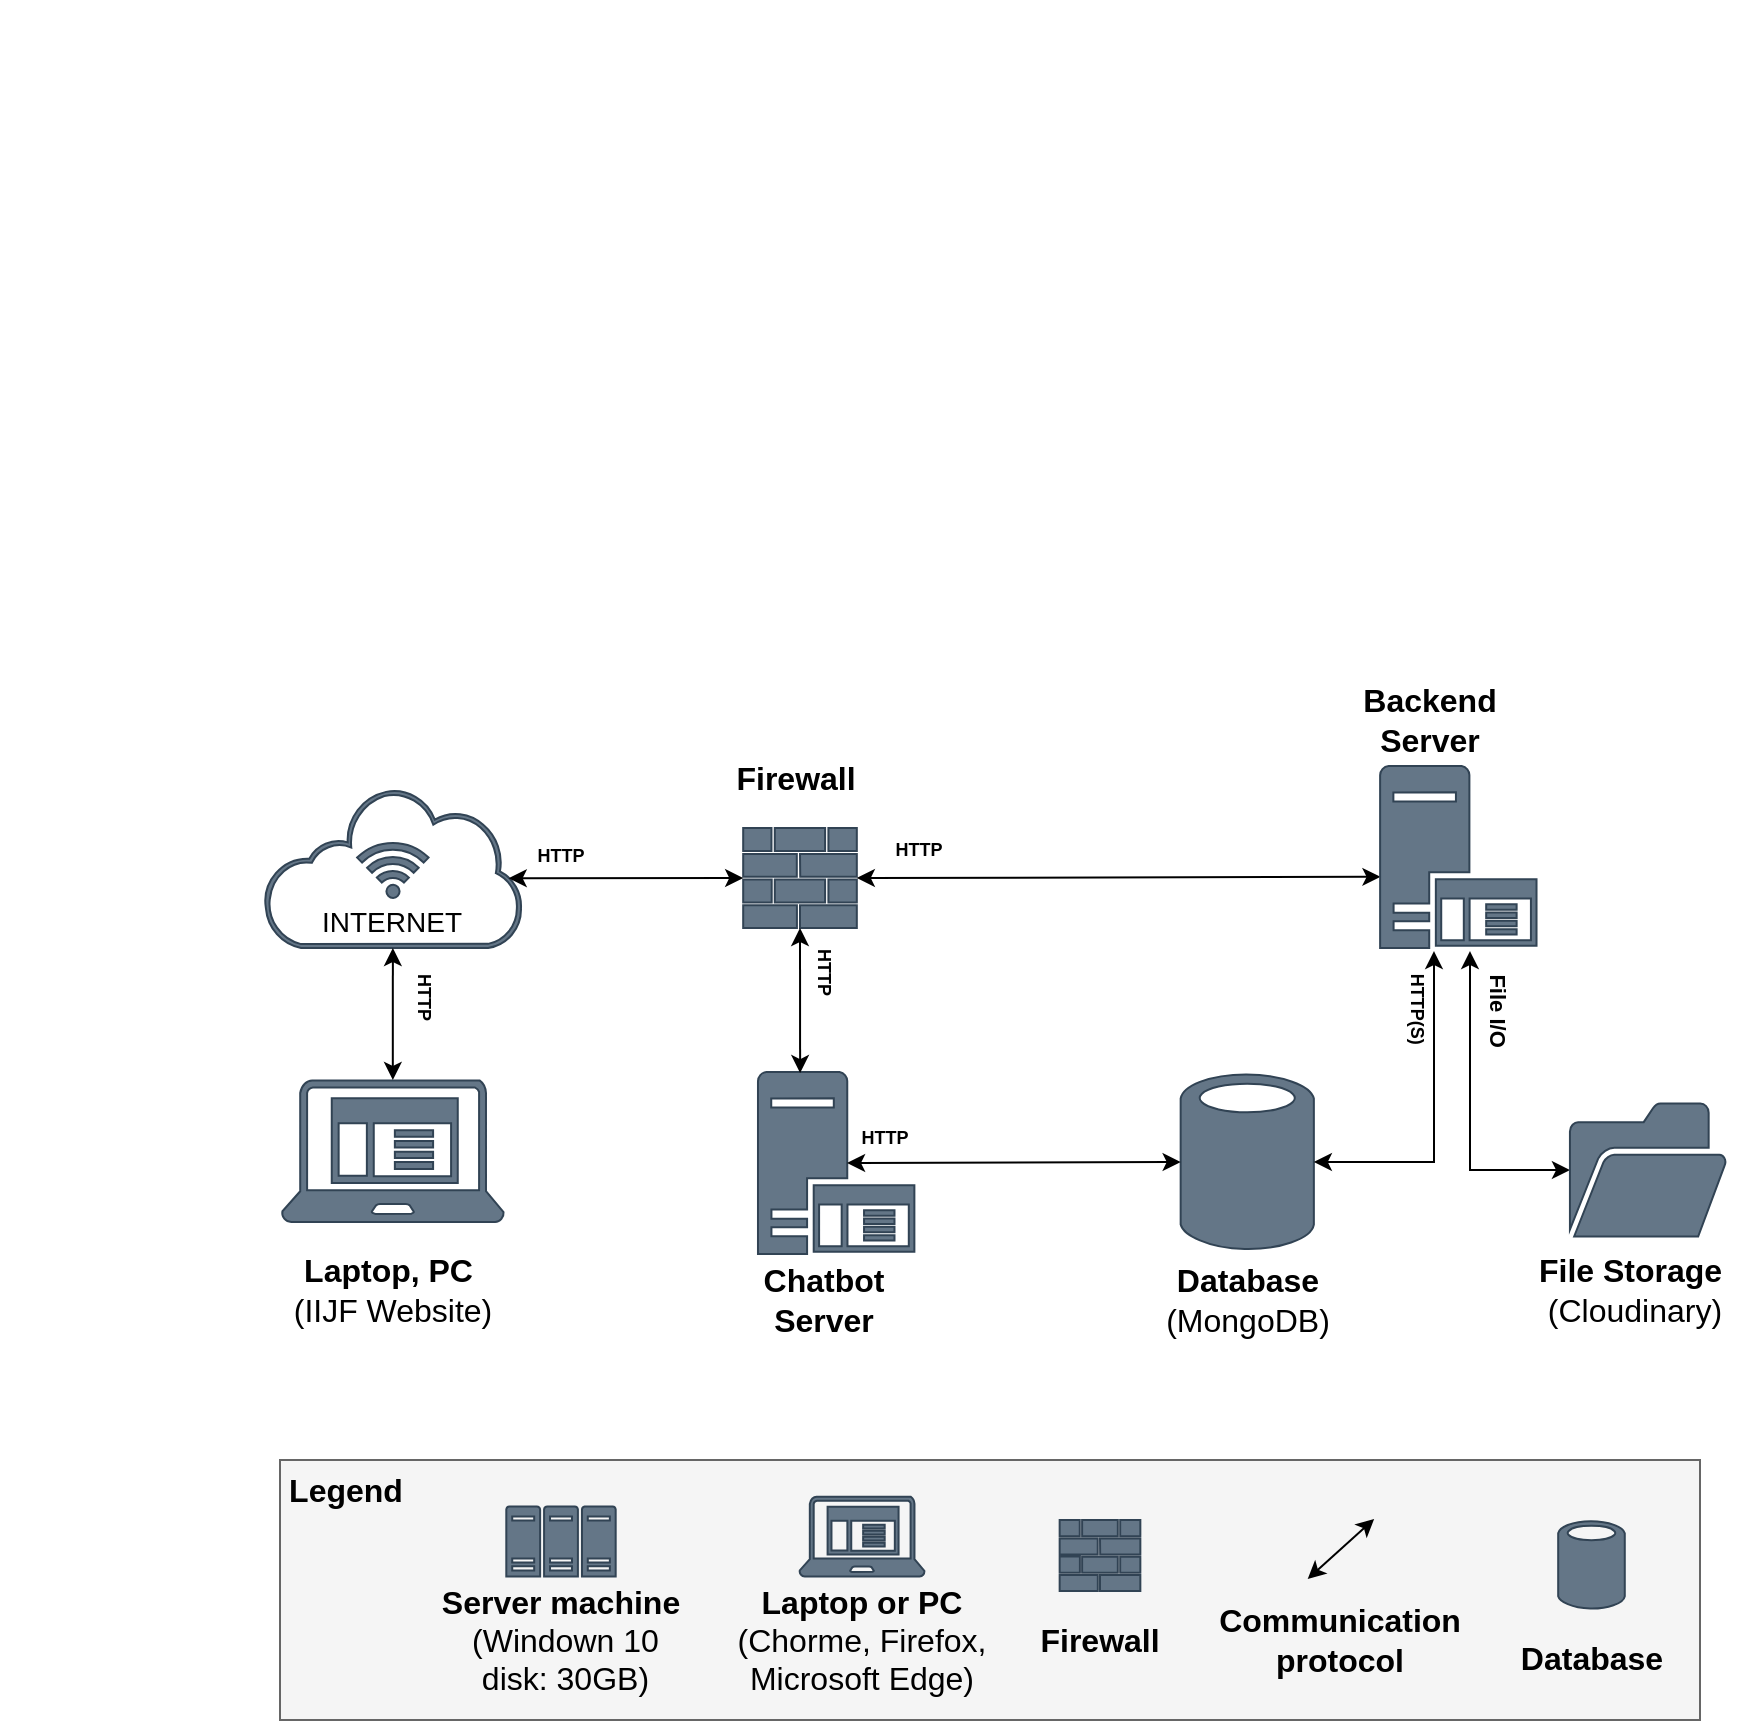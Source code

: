 <mxfile version="24.4.0" type="device">
  <diagram name="Trang-1" id="BVqFhZsFWM52fpT9w7AC">
    <mxGraphModel dx="1147" dy="599" grid="1" gridSize="10" guides="1" tooltips="1" connect="1" arrows="1" fold="1" page="1" pageScale="1" pageWidth="827" pageHeight="1169" math="0" shadow="0">
      <root>
        <mxCell id="0" />
        <mxCell id="1" parent="0" />
        <mxCell id="D2cYib4mDWUS8ac2GyE0-1" value="" style="html=1;strokeColor=none;resizeWidth=1;resizeHeight=1;fillColor=none;part=1;connectable=0;allowArrows=0;deletable=0;whiteSpace=wrap;fontStyle=1;fontSize=13;" vertex="1" parent="1">
          <mxGeometry x="90" y="890" width="20" as="geometry" />
        </mxCell>
        <mxCell id="D2cYib4mDWUS8ac2GyE0-2" value="" style="sketch=0;aspect=fixed;pointerEvents=1;shadow=0;dashed=0;html=1;strokeColor=#314354;labelPosition=center;verticalLabelPosition=bottom;verticalAlign=top;align=center;fillColor=#647687;shape=mxgraph.mscae.enterprise.client_application;fontColor=#ffffff;fontStyle=0;fontSize=16;" vertex="1" parent="1">
          <mxGeometry x="230.95" y="1430" width="110.94" height="71" as="geometry" />
        </mxCell>
        <mxCell id="D2cYib4mDWUS8ac2GyE0-3" value="" style="sketch=0;aspect=fixed;pointerEvents=1;shadow=0;dashed=0;html=1;strokeColor=#314354;labelPosition=center;verticalLabelPosition=bottom;verticalAlign=top;align=center;fillColor=#647687;shape=mxgraph.mscae.enterprise.internet_hollow;fontColor=#ffffff;fontStyle=0;fontSize=16;" vertex="1" parent="1">
          <mxGeometry x="221.91" y="1284" width="129.03" height="80" as="geometry" />
        </mxCell>
        <mxCell id="D2cYib4mDWUS8ac2GyE0-4" value="" style="sketch=0;aspect=fixed;pointerEvents=1;shadow=0;dashed=0;html=1;strokeColor=#314354;labelPosition=center;verticalLabelPosition=bottom;verticalAlign=top;align=center;fillColor=#647687;shape=mxgraph.mscae.enterprise.wireless_connection;direction=north;fontColor=#ffffff;fontStyle=0;fontSize=16;" vertex="1" parent="1">
          <mxGeometry x="268.57" y="1309" width="35.71" height="30" as="geometry" />
        </mxCell>
        <mxCell id="D2cYib4mDWUS8ac2GyE0-5" value="" style="sketch=0;aspect=fixed;pointerEvents=1;shadow=0;dashed=0;html=1;strokeColor=#314354;labelPosition=center;verticalLabelPosition=bottom;verticalAlign=top;align=center;fillColor=#647687;shape=mxgraph.mscae.enterprise.firewall;fontColor=#ffffff;fontStyle=0;fontSize=16;" vertex="1" parent="1">
          <mxGeometry x="461.59" y="1304" width="56.82" height="50" as="geometry" />
        </mxCell>
        <mxCell id="D2cYib4mDWUS8ac2GyE0-7" value="" style="sketch=0;aspect=fixed;pointerEvents=1;shadow=0;dashed=0;html=1;strokeColor=#314354;labelPosition=center;verticalLabelPosition=bottom;verticalAlign=top;align=center;fillColor=#647687;shape=mxgraph.mscae.enterprise.database_generic;fontColor=#ffffff;fontStyle=0;fontSize=16;" vertex="1" parent="1">
          <mxGeometry x="680.33" y="1426" width="66.6" height="90" as="geometry" />
        </mxCell>
        <mxCell id="D2cYib4mDWUS8ac2GyE0-8" value="" style="endArrow=classic;html=1;rounded=0;exitX=1;exitY=0.5;exitDx=0;exitDy=0;exitPerimeter=0;fontStyle=0;edgeStyle=elbowEdgeStyle;fontSize=16;startArrow=classic;entryX=0.348;entryY=1.017;entryDx=0;entryDy=0;entryPerimeter=0;" edge="1" parent="1" source="D2cYib4mDWUS8ac2GyE0-7" target="D2cYib4mDWUS8ac2GyE0-39">
          <mxGeometry width="50" height="50" relative="1" as="geometry">
            <mxPoint x="721.85" y="1519" as="sourcePoint" />
            <mxPoint x="685.694" y="1363.58" as="targetPoint" />
            <Array as="points">
              <mxPoint x="807" y="1430" />
            </Array>
          </mxGeometry>
        </mxCell>
        <mxCell id="D2cYib4mDWUS8ac2GyE0-9" value="" style="endArrow=classic;html=1;rounded=0;exitX=0.949;exitY=0.564;exitDx=0;exitDy=0;exitPerimeter=0;entryX=0;entryY=0.5;entryDx=0;entryDy=0;entryPerimeter=0;fontStyle=0;fontSize=16;startArrow=classic;" edge="1" parent="1" source="D2cYib4mDWUS8ac2GyE0-3" target="D2cYib4mDWUS8ac2GyE0-5">
          <mxGeometry width="50" height="50" relative="1" as="geometry">
            <mxPoint x="517.85" y="1386" as="sourcePoint" />
            <mxPoint x="567.85" y="1336" as="targetPoint" />
          </mxGeometry>
        </mxCell>
        <mxCell id="D2cYib4mDWUS8ac2GyE0-10" value="HTTP" style="text;html=1;strokeColor=none;fillColor=none;align=center;verticalAlign=middle;whiteSpace=wrap;rounded=0;fontStyle=1;fontSize=9;" vertex="1" parent="1">
          <mxGeometry x="350.94" y="1309" width="39.11" height="18" as="geometry" />
        </mxCell>
        <mxCell id="D2cYib4mDWUS8ac2GyE0-11" value="" style="endArrow=classic;html=1;rounded=0;fontStyle=0;fontSize=16;startArrow=classic;entryX=0.5;entryY=0;entryDx=0;entryDy=0;entryPerimeter=0;exitX=0.5;exitY=1;exitDx=0;exitDy=0;exitPerimeter=0;" edge="1" parent="1" source="D2cYib4mDWUS8ac2GyE0-3" target="D2cYib4mDWUS8ac2GyE0-2">
          <mxGeometry width="50" height="50" relative="1" as="geometry">
            <mxPoint x="340" y="1390" as="sourcePoint" />
            <mxPoint x="420" y="1220" as="targetPoint" />
          </mxGeometry>
        </mxCell>
        <mxCell id="D2cYib4mDWUS8ac2GyE0-12" value="&lt;b&gt;Laptop, PC&amp;nbsp;&lt;/b&gt;&lt;br&gt;(IIJF Website)" style="text;html=1;strokeColor=none;fillColor=none;align=center;verticalAlign=middle;whiteSpace=wrap;rounded=0;fontStyle=0;fontSize=16;" vertex="1" parent="1">
          <mxGeometry x="225.14" y="1520" width="122.55" height="30" as="geometry" />
        </mxCell>
        <mxCell id="D2cYib4mDWUS8ac2GyE0-13" value="" style="endArrow=classic;html=1;rounded=0;exitX=1;exitY=0.5;exitDx=0;exitDy=0;exitPerimeter=0;entryX=0.003;entryY=0.609;entryDx=0;entryDy=0;entryPerimeter=0;fontStyle=0;fontSize=16;startArrow=classic;" edge="1" parent="1" source="D2cYib4mDWUS8ac2GyE0-5" target="D2cYib4mDWUS8ac2GyE0-39">
          <mxGeometry width="50" height="50" relative="1" as="geometry">
            <mxPoint x="677.4" y="1360.81" as="sourcePoint" />
            <mxPoint x="638.77" y="1329" as="targetPoint" />
          </mxGeometry>
        </mxCell>
        <mxCell id="D2cYib4mDWUS8ac2GyE0-14" value="HTTP(S)" style="text;html=1;strokeColor=none;fillColor=none;align=center;verticalAlign=middle;whiteSpace=wrap;rounded=0;fontStyle=1;fontSize=9;rotation=90;" vertex="1" parent="1">
          <mxGeometry x="768.35" y="1380" width="60" height="30" as="geometry" />
        </mxCell>
        <mxCell id="D2cYib4mDWUS8ac2GyE0-15" value="&lt;span style=&quot;font-size: 16px;&quot;&gt;Firewall&lt;/span&gt;" style="text;html=1;strokeColor=none;fillColor=none;align=center;verticalAlign=middle;whiteSpace=wrap;rounded=0;fontStyle=1;fontSize=16;" vertex="1" parent="1">
          <mxGeometry x="458.41" y="1264" width="60" height="30" as="geometry" />
        </mxCell>
        <mxCell id="D2cYib4mDWUS8ac2GyE0-16" value="INTERNET" style="text;html=1;strokeColor=none;fillColor=none;align=center;verticalAlign=middle;whiteSpace=wrap;rounded=0;fontStyle=0;fontSize=14;" vertex="1" parent="1">
          <mxGeometry x="256.43" y="1336" width="60" height="30" as="geometry" />
        </mxCell>
        <mxCell id="D2cYib4mDWUS8ac2GyE0-17" value="" style="rounded=0;whiteSpace=wrap;html=1;fontSize=16;fontStyle=0;fillColor=#f5f5f5;fontColor=#333333;strokeColor=#666666;" vertex="1" parent="1">
          <mxGeometry x="230" y="1620" width="710" height="130" as="geometry" />
        </mxCell>
        <mxCell id="D2cYib4mDWUS8ac2GyE0-18" value="&lt;span style=&quot;font-size: 16px;&quot;&gt;&lt;b&gt;Legend&lt;/b&gt;&lt;/span&gt;" style="text;html=1;strokeColor=none;fillColor=none;align=center;verticalAlign=middle;whiteSpace=wrap;rounded=0;fontSize=16;fontStyle=0" vertex="1" parent="1">
          <mxGeometry x="233" y="1620" width="60" height="30" as="geometry" />
        </mxCell>
        <mxCell id="D2cYib4mDWUS8ac2GyE0-19" value="File I/O" style="text;html=1;strokeColor=none;fillColor=none;align=center;verticalAlign=middle;whiteSpace=wrap;rounded=0;fontStyle=1;rotation=90;fontSize=11;" vertex="1" parent="1">
          <mxGeometry x="801.65" y="1385" width="74.62" height="20" as="geometry" />
        </mxCell>
        <mxCell id="D2cYib4mDWUS8ac2GyE0-20" value="&lt;b&gt;Database &lt;/b&gt;&lt;br style=&quot;font-size: 16px;&quot;&gt;(MongoDB)" style="text;html=1;strokeColor=none;fillColor=none;align=center;verticalAlign=middle;whiteSpace=wrap;rounded=0;fontStyle=0;fontSize=16;" vertex="1" parent="1">
          <mxGeometry x="658.63" y="1530" width="110" height="20" as="geometry" />
        </mxCell>
        <mxCell id="D2cYib4mDWUS8ac2GyE0-21" value="&lt;b&gt;File Storage&lt;/b&gt;&amp;nbsp;&lt;br style=&quot;border-color: var(--border-color);&quot;&gt;(Cloudinary)" style="text;html=1;strokeColor=none;fillColor=none;align=center;verticalAlign=middle;whiteSpace=wrap;rounded=0;fontStyle=0;fontSize=16;" vertex="1" parent="1">
          <mxGeometry x="850" y="1524.5" width="115.03" height="21" as="geometry" />
        </mxCell>
        <mxCell id="D2cYib4mDWUS8ac2GyE0-22" value="" style="sketch=0;aspect=fixed;pointerEvents=1;shadow=0;dashed=0;html=1;strokeColor=#314354;labelPosition=center;verticalLabelPosition=bottom;verticalAlign=top;align=center;fillColor=#647687;shape=mxgraph.mscae.enterprise.server_farm;fontColor=#ffffff;fontStyle=0;fontSize=16;" vertex="1" parent="1">
          <mxGeometry x="343.15" y="1643.25" width="54.69" height="35" as="geometry" />
        </mxCell>
        <mxCell id="D2cYib4mDWUS8ac2GyE0-23" value="&lt;span style=&quot;font-size: 16px;&quot;&gt;&lt;b&gt;Server machine&lt;/b&gt;&lt;br&gt;&lt;/span&gt;&amp;nbsp;(Windown 10&lt;div&gt;&amp;nbsp;disk: 30GB)&lt;span style=&quot;font-size: 16px;&quot;&gt;&lt;br&gt;&lt;/span&gt;&lt;/div&gt;" style="text;html=1;strokeColor=none;fillColor=none;align=center;verticalAlign=middle;whiteSpace=wrap;rounded=0;fontSize=16;fontStyle=0" vertex="1" parent="1">
          <mxGeometry x="293" y="1695" width="155" height="30" as="geometry" />
        </mxCell>
        <mxCell id="D2cYib4mDWUS8ac2GyE0-24" value="" style="sketch=0;aspect=fixed;pointerEvents=1;shadow=0;dashed=0;html=1;strokeColor=#314354;labelPosition=center;verticalLabelPosition=bottom;verticalAlign=top;align=center;fillColor=#647687;shape=mxgraph.mscae.enterprise.client_application;fontColor=#ffffff;fontStyle=0;fontSize=16;" vertex="1" parent="1">
          <mxGeometry x="489.75" y="1638.25" width="62.5" height="40" as="geometry" />
        </mxCell>
        <mxCell id="D2cYib4mDWUS8ac2GyE0-25" value="" style="endArrow=classic;html=1;rounded=0;fontSize=16;startArrow=classic;fontStyle=0" edge="1" parent="1">
          <mxGeometry width="50" height="50" relative="1" as="geometry">
            <mxPoint x="743.83" y="1679.5" as="sourcePoint" />
            <mxPoint x="777.09" y="1649.5" as="targetPoint" />
          </mxGeometry>
        </mxCell>
        <mxCell id="D2cYib4mDWUS8ac2GyE0-26" value="&lt;span&gt;&lt;span style=&quot;font-size: 16px;&quot;&gt;&lt;b&gt;Laptop or PC&lt;/b&gt;&lt;br&gt;&lt;/span&gt;(Chorme, Firefox, Microsoft Edge)&lt;/span&gt;&lt;span style=&quot;font-size: 16px;&quot;&gt;&lt;br&gt;&lt;/span&gt;" style="text;html=1;strokeColor=none;fillColor=none;align=center;verticalAlign=middle;whiteSpace=wrap;rounded=0;fontSize=16;fontStyle=0" vertex="1" parent="1">
          <mxGeometry x="440" y="1695" width="162" height="30" as="geometry" />
        </mxCell>
        <mxCell id="D2cYib4mDWUS8ac2GyE0-27" value="&lt;span style=&quot;font-size: 16px;&quot;&gt;&lt;b&gt;Communication&lt;br style=&quot;font-size: 16px;&quot;&gt;protocol&lt;/b&gt;&lt;br style=&quot;font-size: 16px;&quot;&gt;&lt;/span&gt;" style="text;html=1;strokeColor=none;fillColor=none;align=center;verticalAlign=middle;whiteSpace=wrap;rounded=0;fontSize=16;fontStyle=0" vertex="1" parent="1">
          <mxGeometry x="719.26" y="1695" width="82.39" height="30" as="geometry" />
        </mxCell>
        <mxCell id="D2cYib4mDWUS8ac2GyE0-28" value="" style="sketch=0;aspect=fixed;pointerEvents=1;shadow=0;dashed=0;html=1;strokeColor=#314354;labelPosition=center;verticalLabelPosition=bottom;verticalAlign=top;align=center;fillColor=#647687;shape=mxgraph.mscae.enterprise.database_generic;fontColor=#ffffff;fontStyle=0;fontSize=16;" vertex="1" parent="1">
          <mxGeometry x="869.09" y="1650" width="33.3" height="45" as="geometry" />
        </mxCell>
        <mxCell id="D2cYib4mDWUS8ac2GyE0-29" value="&lt;span style=&quot;font-size: 16px;&quot;&gt;&lt;b&gt;Database&lt;/b&gt;&lt;br style=&quot;font-size: 16px;&quot;&gt;&lt;/span&gt;" style="text;html=1;strokeColor=none;fillColor=none;align=center;verticalAlign=middle;whiteSpace=wrap;rounded=0;fontSize=16;fontStyle=0" vertex="1" parent="1">
          <mxGeometry x="844.55" y="1704.25" width="82.39" height="30" as="geometry" />
        </mxCell>
        <mxCell id="D2cYib4mDWUS8ac2GyE0-30" value="" style="sketch=0;aspect=fixed;pointerEvents=1;shadow=0;dashed=0;html=1;strokeColor=#314354;labelPosition=center;verticalLabelPosition=bottom;verticalAlign=top;align=center;fillColor=#647687;shape=mxgraph.mscae.enterprise.firewall;fontColor=#ffffff;fontStyle=0;fontSize=16;" vertex="1" parent="1">
          <mxGeometry x="619.83" y="1650" width="40.34" height="35.5" as="geometry" />
        </mxCell>
        <mxCell id="D2cYib4mDWUS8ac2GyE0-31" value="&lt;span style=&quot;font-size: 16px;&quot;&gt;&lt;b&gt;Firewall&lt;/b&gt;&lt;/span&gt;" style="text;html=1;strokeColor=none;fillColor=none;align=center;verticalAlign=middle;whiteSpace=wrap;rounded=0;fontStyle=0;fontSize=16;" vertex="1" parent="1">
          <mxGeometry x="610.0" y="1695" width="60" height="30" as="geometry" />
        </mxCell>
        <mxCell id="D2cYib4mDWUS8ac2GyE0-32" value="" style="endArrow=classic;html=1;rounded=0;fontStyle=0;edgeStyle=orthogonalEdgeStyle;fontSize=16;startArrow=classic;entryX=0.575;entryY=1.017;entryDx=0;entryDy=0;entryPerimeter=0;" edge="1" parent="1" target="D2cYib4mDWUS8ac2GyE0-39" source="D2cYib4mDWUS8ac2GyE0-36">
          <mxGeometry width="50" height="50" relative="1" as="geometry">
            <mxPoint x="759.061" y="1475" as="sourcePoint" />
            <mxPoint x="701.226" y="1362.25" as="targetPoint" />
          </mxGeometry>
        </mxCell>
        <mxCell id="D2cYib4mDWUS8ac2GyE0-33" style="edgeStyle=elbowEdgeStyle;rounded=0;orthogonalLoop=1;jettySize=auto;html=1;entryX=0.5;entryY=1;entryDx=0;entryDy=0;entryPerimeter=0;" edge="1" parent="1" source="D2cYib4mDWUS8ac2GyE0-2" target="D2cYib4mDWUS8ac2GyE0-2">
          <mxGeometry relative="1" as="geometry" />
        </mxCell>
        <mxCell id="D2cYib4mDWUS8ac2GyE0-34" value="HTTP" style="text;html=1;strokeColor=none;fillColor=none;align=center;verticalAlign=middle;whiteSpace=wrap;rounded=0;fontStyle=1;fontSize=9;rotation=90;" vertex="1" parent="1">
          <mxGeometry x="282.21" y="1380" width="39.11" height="18" as="geometry" />
        </mxCell>
        <mxCell id="D2cYib4mDWUS8ac2GyE0-35" value="HTTP" style="text;html=1;strokeColor=none;fillColor=none;align=center;verticalAlign=middle;whiteSpace=wrap;rounded=0;fontStyle=1;fontSize=9;" vertex="1" parent="1">
          <mxGeometry x="530" y="1306" width="39.11" height="18" as="geometry" />
        </mxCell>
        <mxCell id="D2cYib4mDWUS8ac2GyE0-36" value="" style="sketch=0;pointerEvents=1;shadow=0;dashed=0;html=1;strokeColor=#314354;fillColor=#647687;labelPosition=center;verticalLabelPosition=bottom;verticalAlign=top;outlineConnect=0;align=center;shape=mxgraph.office.concepts.folder_open;fontColor=#ffffff;" vertex="1" parent="1">
          <mxGeometry x="874.97" y="1441.75" width="78.65" height="66.5" as="geometry" />
        </mxCell>
        <mxCell id="D2cYib4mDWUS8ac2GyE0-39" value="" style="sketch=0;aspect=fixed;pointerEvents=1;shadow=0;dashed=0;html=1;strokeColor=#314354;labelPosition=center;verticalLabelPosition=bottom;verticalAlign=top;align=center;fillColor=#647687;shape=mxgraph.mscae.enterprise.application_server;fontColor=#ffffff;" vertex="1" parent="1">
          <mxGeometry x="780" y="1273" width="78.26" height="91" as="geometry" />
        </mxCell>
        <mxCell id="D2cYib4mDWUS8ac2GyE0-40" value="" style="sketch=0;aspect=fixed;pointerEvents=1;shadow=0;dashed=0;html=1;strokeColor=#314354;labelPosition=center;verticalLabelPosition=bottom;verticalAlign=top;align=center;fillColor=#647687;shape=mxgraph.mscae.enterprise.application_server;fontColor=#ffffff;" vertex="1" parent="1">
          <mxGeometry x="468.93" y="1426" width="78.26" height="91" as="geometry" />
        </mxCell>
        <mxCell id="D2cYib4mDWUS8ac2GyE0-41" value="" style="endArrow=classic;html=1;rounded=0;exitX=0.27;exitY=0.006;exitDx=0;exitDy=0;exitPerimeter=0;entryX=0.5;entryY=1;entryDx=0;entryDy=0;entryPerimeter=0;fontStyle=0;fontSize=16;startArrow=classic;" edge="1" parent="1" source="D2cYib4mDWUS8ac2GyE0-40" target="D2cYib4mDWUS8ac2GyE0-5">
          <mxGeometry width="50" height="50" relative="1" as="geometry">
            <mxPoint x="354" y="1339" as="sourcePoint" />
            <mxPoint x="472" y="1339" as="targetPoint" />
          </mxGeometry>
        </mxCell>
        <mxCell id="D2cYib4mDWUS8ac2GyE0-42" value="&lt;b&gt;Backend Server&lt;/b&gt;" style="text;html=1;strokeColor=none;fillColor=none;align=center;verticalAlign=middle;whiteSpace=wrap;rounded=0;fontStyle=0;fontSize=16;" vertex="1" parent="1">
          <mxGeometry x="760" y="1240" width="90" height="20" as="geometry" />
        </mxCell>
        <mxCell id="D2cYib4mDWUS8ac2GyE0-43" value="&lt;b&gt;Chatbot Server&lt;/b&gt;" style="text;html=1;strokeColor=none;fillColor=none;align=center;verticalAlign=middle;whiteSpace=wrap;rounded=0;fontStyle=0;fontSize=16;" vertex="1" parent="1">
          <mxGeometry x="457.19" y="1530" width="90" height="20" as="geometry" />
        </mxCell>
        <mxCell id="D2cYib4mDWUS8ac2GyE0-45" value="" style="endArrow=classic;html=1;rounded=0;exitX=0.57;exitY=0.5;exitDx=0;exitDy=0;exitPerimeter=0;entryX=0;entryY=0.5;entryDx=0;entryDy=0;entryPerimeter=0;fontStyle=0;fontSize=16;startArrow=classic;" edge="1" parent="1" source="D2cYib4mDWUS8ac2GyE0-40" target="D2cYib4mDWUS8ac2GyE0-7">
          <mxGeometry width="50" height="50" relative="1" as="geometry">
            <mxPoint x="500" y="1440" as="sourcePoint" />
            <mxPoint x="500" y="1364" as="targetPoint" />
          </mxGeometry>
        </mxCell>
        <mxCell id="D2cYib4mDWUS8ac2GyE0-46" value="HTTP" style="text;html=1;strokeColor=none;fillColor=none;align=center;verticalAlign=middle;whiteSpace=wrap;rounded=0;fontStyle=1;fontSize=9;" vertex="1" parent="1">
          <mxGeometry x="513.14" y="1450" width="39.11" height="18" as="geometry" />
        </mxCell>
        <mxCell id="D2cYib4mDWUS8ac2GyE0-47" value="HTTP" style="text;html=1;strokeColor=none;fillColor=none;align=center;verticalAlign=middle;whiteSpace=wrap;rounded=0;fontStyle=1;fontSize=9;rotation=90;" vertex="1" parent="1">
          <mxGeometry x="482.64" y="1367" width="39.11" height="18" as="geometry" />
        </mxCell>
      </root>
    </mxGraphModel>
  </diagram>
</mxfile>
